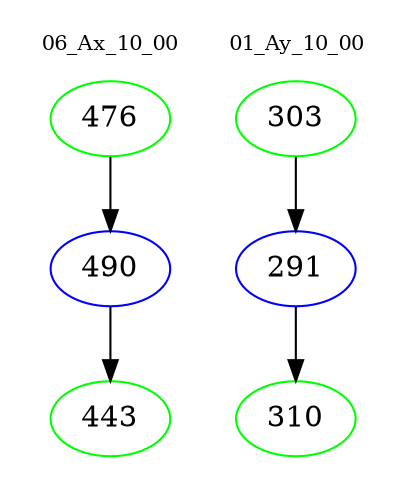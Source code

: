 digraph{
subgraph cluster_0 {
color = white
label = "06_Ax_10_00";
fontsize=10;
T0_476 [label="476", color="green"]
T0_476 -> T0_490 [color="black"]
T0_490 [label="490", color="blue"]
T0_490 -> T0_443 [color="black"]
T0_443 [label="443", color="green"]
}
subgraph cluster_1 {
color = white
label = "01_Ay_10_00";
fontsize=10;
T1_303 [label="303", color="green"]
T1_303 -> T1_291 [color="black"]
T1_291 [label="291", color="blue"]
T1_291 -> T1_310 [color="black"]
T1_310 [label="310", color="green"]
}
}
